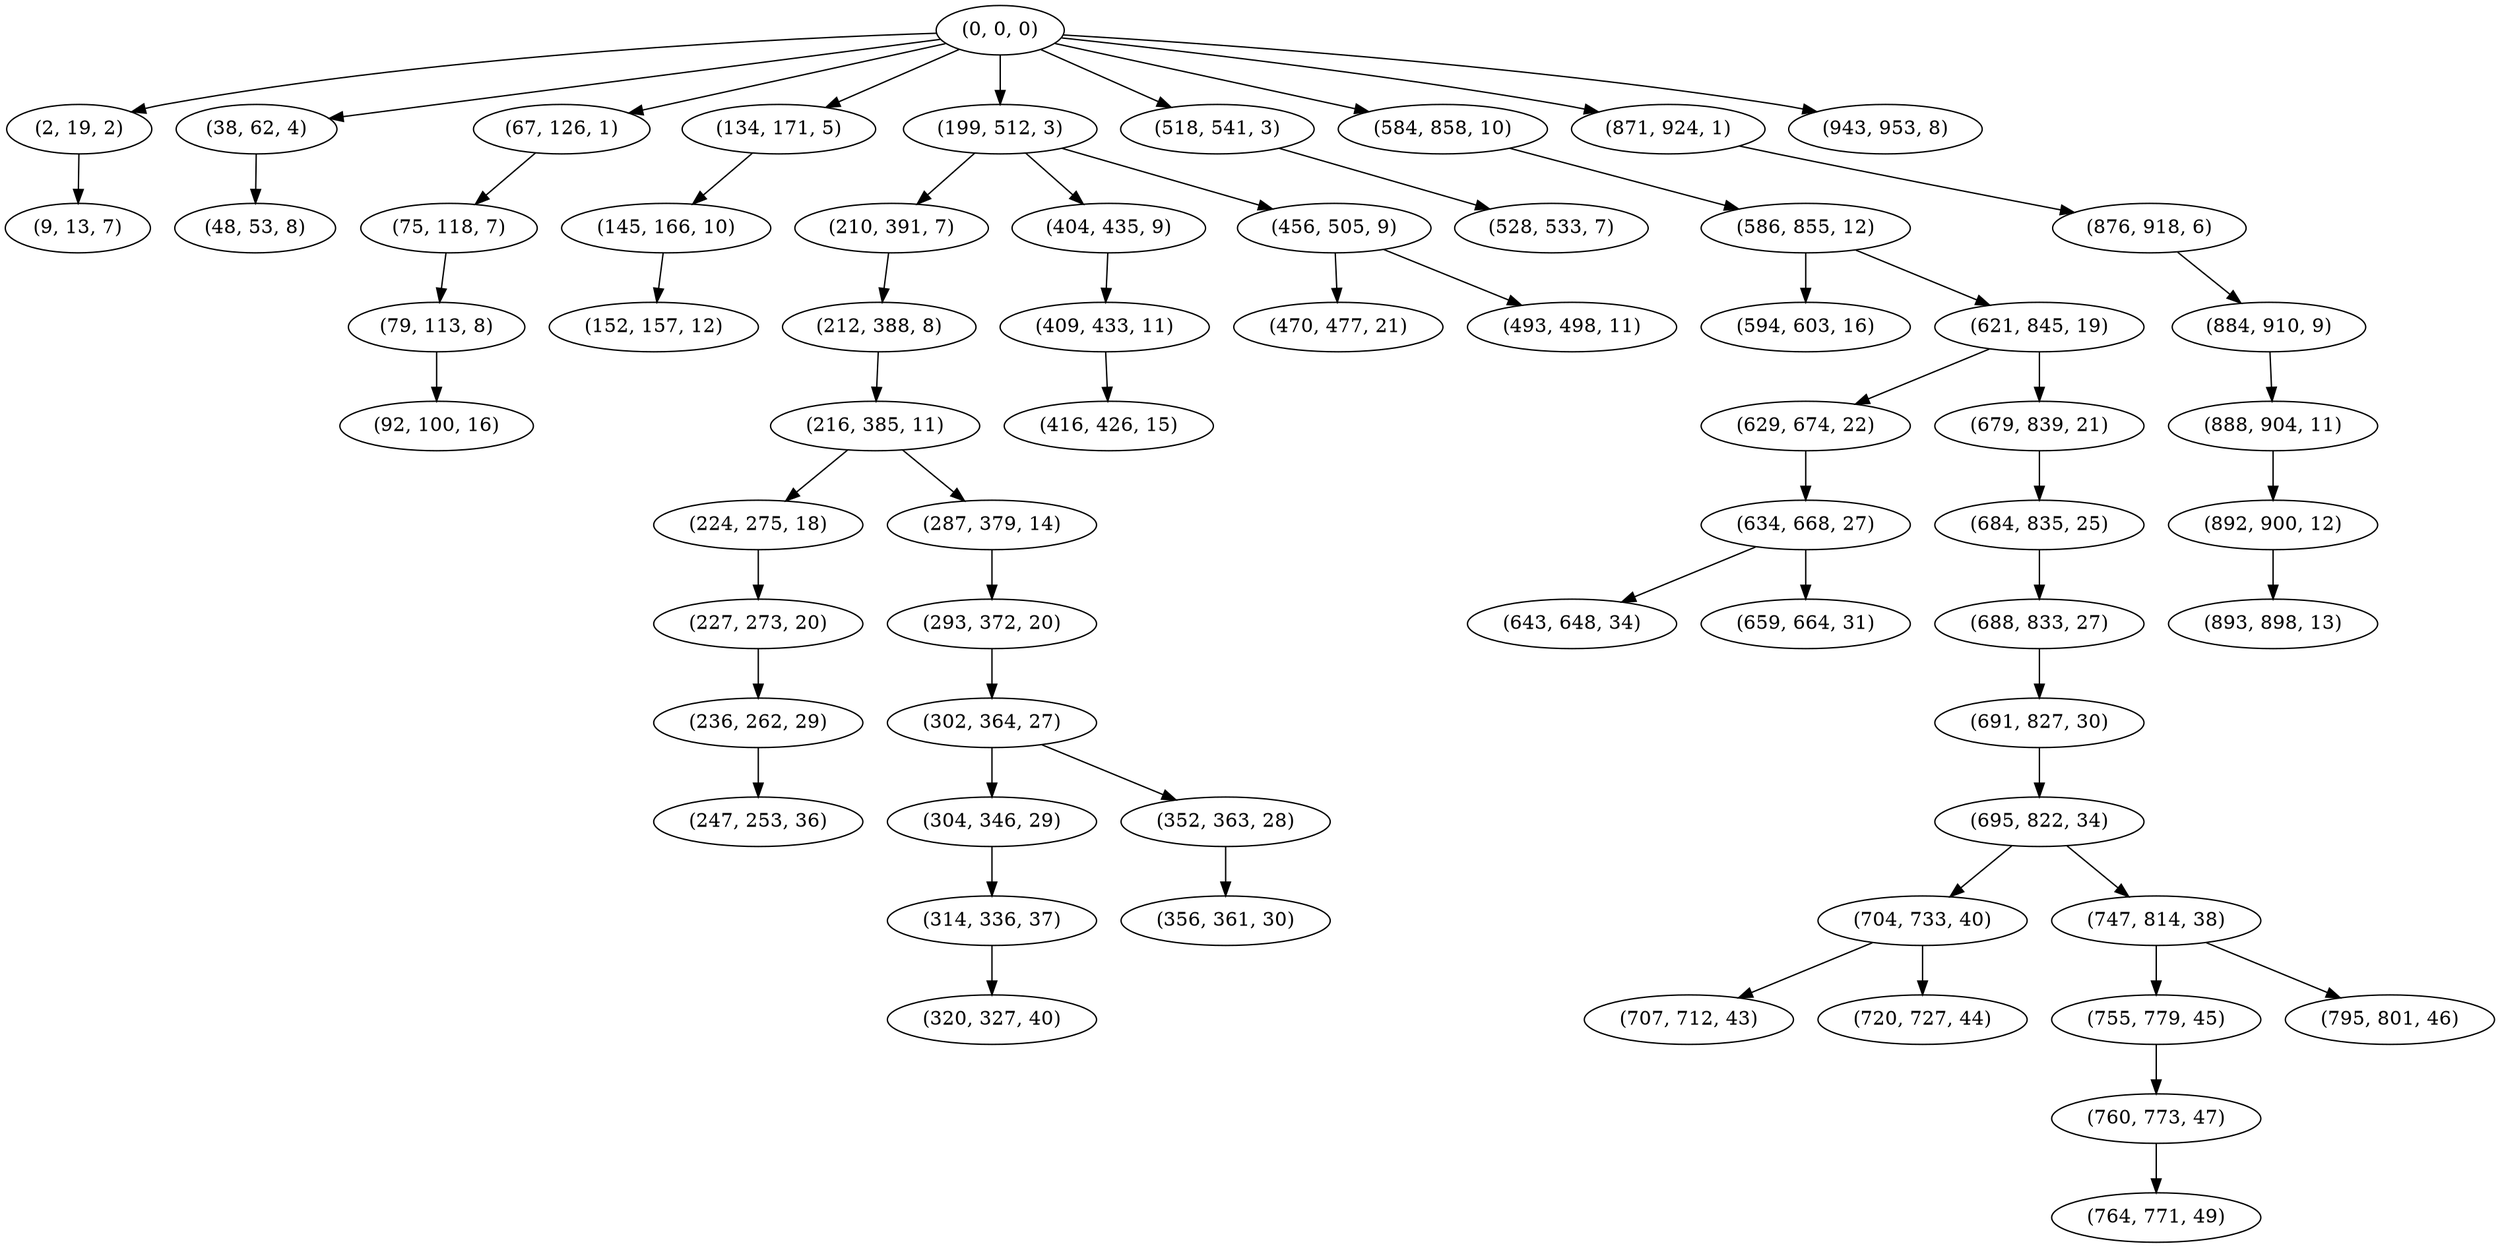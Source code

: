 digraph tree {
    "(0, 0, 0)";
    "(2, 19, 2)";
    "(9, 13, 7)";
    "(38, 62, 4)";
    "(48, 53, 8)";
    "(67, 126, 1)";
    "(75, 118, 7)";
    "(79, 113, 8)";
    "(92, 100, 16)";
    "(134, 171, 5)";
    "(145, 166, 10)";
    "(152, 157, 12)";
    "(199, 512, 3)";
    "(210, 391, 7)";
    "(212, 388, 8)";
    "(216, 385, 11)";
    "(224, 275, 18)";
    "(227, 273, 20)";
    "(236, 262, 29)";
    "(247, 253, 36)";
    "(287, 379, 14)";
    "(293, 372, 20)";
    "(302, 364, 27)";
    "(304, 346, 29)";
    "(314, 336, 37)";
    "(320, 327, 40)";
    "(352, 363, 28)";
    "(356, 361, 30)";
    "(404, 435, 9)";
    "(409, 433, 11)";
    "(416, 426, 15)";
    "(456, 505, 9)";
    "(470, 477, 21)";
    "(493, 498, 11)";
    "(518, 541, 3)";
    "(528, 533, 7)";
    "(584, 858, 10)";
    "(586, 855, 12)";
    "(594, 603, 16)";
    "(621, 845, 19)";
    "(629, 674, 22)";
    "(634, 668, 27)";
    "(643, 648, 34)";
    "(659, 664, 31)";
    "(679, 839, 21)";
    "(684, 835, 25)";
    "(688, 833, 27)";
    "(691, 827, 30)";
    "(695, 822, 34)";
    "(704, 733, 40)";
    "(707, 712, 43)";
    "(720, 727, 44)";
    "(747, 814, 38)";
    "(755, 779, 45)";
    "(760, 773, 47)";
    "(764, 771, 49)";
    "(795, 801, 46)";
    "(871, 924, 1)";
    "(876, 918, 6)";
    "(884, 910, 9)";
    "(888, 904, 11)";
    "(892, 900, 12)";
    "(893, 898, 13)";
    "(943, 953, 8)";
    "(0, 0, 0)" -> "(2, 19, 2)";
    "(0, 0, 0)" -> "(38, 62, 4)";
    "(0, 0, 0)" -> "(67, 126, 1)";
    "(0, 0, 0)" -> "(134, 171, 5)";
    "(0, 0, 0)" -> "(199, 512, 3)";
    "(0, 0, 0)" -> "(518, 541, 3)";
    "(0, 0, 0)" -> "(584, 858, 10)";
    "(0, 0, 0)" -> "(871, 924, 1)";
    "(0, 0, 0)" -> "(943, 953, 8)";
    "(2, 19, 2)" -> "(9, 13, 7)";
    "(38, 62, 4)" -> "(48, 53, 8)";
    "(67, 126, 1)" -> "(75, 118, 7)";
    "(75, 118, 7)" -> "(79, 113, 8)";
    "(79, 113, 8)" -> "(92, 100, 16)";
    "(134, 171, 5)" -> "(145, 166, 10)";
    "(145, 166, 10)" -> "(152, 157, 12)";
    "(199, 512, 3)" -> "(210, 391, 7)";
    "(199, 512, 3)" -> "(404, 435, 9)";
    "(199, 512, 3)" -> "(456, 505, 9)";
    "(210, 391, 7)" -> "(212, 388, 8)";
    "(212, 388, 8)" -> "(216, 385, 11)";
    "(216, 385, 11)" -> "(224, 275, 18)";
    "(216, 385, 11)" -> "(287, 379, 14)";
    "(224, 275, 18)" -> "(227, 273, 20)";
    "(227, 273, 20)" -> "(236, 262, 29)";
    "(236, 262, 29)" -> "(247, 253, 36)";
    "(287, 379, 14)" -> "(293, 372, 20)";
    "(293, 372, 20)" -> "(302, 364, 27)";
    "(302, 364, 27)" -> "(304, 346, 29)";
    "(302, 364, 27)" -> "(352, 363, 28)";
    "(304, 346, 29)" -> "(314, 336, 37)";
    "(314, 336, 37)" -> "(320, 327, 40)";
    "(352, 363, 28)" -> "(356, 361, 30)";
    "(404, 435, 9)" -> "(409, 433, 11)";
    "(409, 433, 11)" -> "(416, 426, 15)";
    "(456, 505, 9)" -> "(470, 477, 21)";
    "(456, 505, 9)" -> "(493, 498, 11)";
    "(518, 541, 3)" -> "(528, 533, 7)";
    "(584, 858, 10)" -> "(586, 855, 12)";
    "(586, 855, 12)" -> "(594, 603, 16)";
    "(586, 855, 12)" -> "(621, 845, 19)";
    "(621, 845, 19)" -> "(629, 674, 22)";
    "(621, 845, 19)" -> "(679, 839, 21)";
    "(629, 674, 22)" -> "(634, 668, 27)";
    "(634, 668, 27)" -> "(643, 648, 34)";
    "(634, 668, 27)" -> "(659, 664, 31)";
    "(679, 839, 21)" -> "(684, 835, 25)";
    "(684, 835, 25)" -> "(688, 833, 27)";
    "(688, 833, 27)" -> "(691, 827, 30)";
    "(691, 827, 30)" -> "(695, 822, 34)";
    "(695, 822, 34)" -> "(704, 733, 40)";
    "(695, 822, 34)" -> "(747, 814, 38)";
    "(704, 733, 40)" -> "(707, 712, 43)";
    "(704, 733, 40)" -> "(720, 727, 44)";
    "(747, 814, 38)" -> "(755, 779, 45)";
    "(747, 814, 38)" -> "(795, 801, 46)";
    "(755, 779, 45)" -> "(760, 773, 47)";
    "(760, 773, 47)" -> "(764, 771, 49)";
    "(871, 924, 1)" -> "(876, 918, 6)";
    "(876, 918, 6)" -> "(884, 910, 9)";
    "(884, 910, 9)" -> "(888, 904, 11)";
    "(888, 904, 11)" -> "(892, 900, 12)";
    "(892, 900, 12)" -> "(893, 898, 13)";
}
